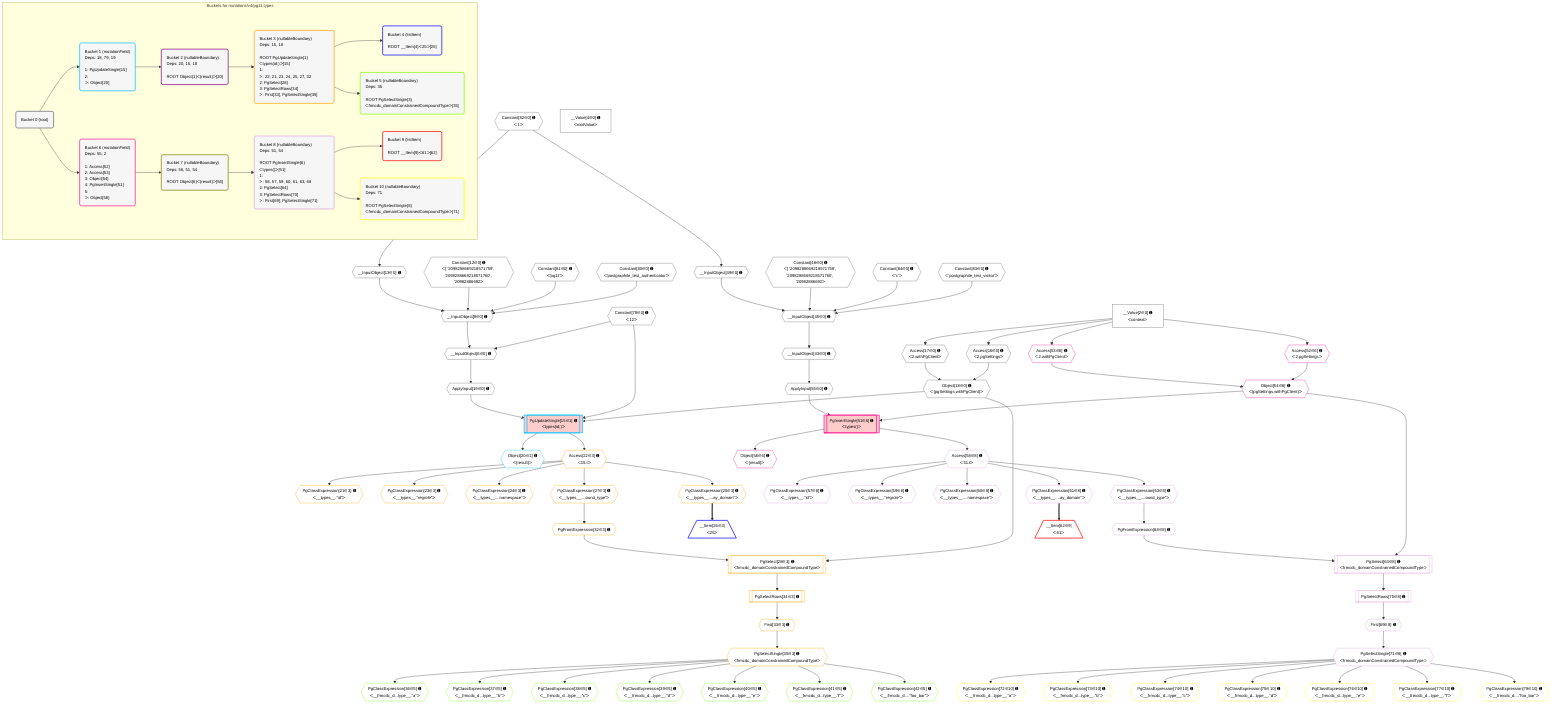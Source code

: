 %%{init: {'themeVariables': { 'fontSize': '12px'}}}%%
graph TD
    classDef path fill:#eee,stroke:#000,color:#000
    classDef plan fill:#fff,stroke-width:1px,color:#000
    classDef itemplan fill:#fff,stroke-width:2px,color:#000
    classDef unbatchedplan fill:#dff,stroke-width:1px,color:#000
    classDef sideeffectplan fill:#fcc,stroke-width:2px,color:#000
    classDef bucket fill:#f6f6f6,color:#000,stroke-width:2px,text-align:left


    %% plan dependencies
    __InputObject9{{"__InputObject[9∈0] ➊"}}:::plan
    Constant80{{"Constant[80∈0] ➊<br />ᐸ'postgraphile_test_authenticator'ᐳ"}}:::plan
    Constant81{{"Constant[81∈0] ➊<br />ᐸ'pg11'ᐳ"}}:::plan
    Constant12{{"Constant[12∈0] ➊<br />ᐸ[ '2098288669218571759', '2098288669218571760', '20982886692ᐳ"}}:::plan
    __InputObject13{{"__InputObject[13∈0] ➊"}}:::plan
    Constant80 & Constant81 & Constant12 & __InputObject13 --> __InputObject9
    __InputObject45{{"__InputObject[45∈0] ➊"}}:::plan
    Constant83{{"Constant[83∈0] ➊<br />ᐸ'postgraphile_test_visitor'ᐳ"}}:::plan
    Constant84{{"Constant[84∈0] ➊<br />ᐸ'c'ᐳ"}}:::plan
    Constant48{{"Constant[48∈0] ➊<br />ᐸ[ '2098288669218571759', '2098288669218571760', '20982886692ᐳ"}}:::plan
    __InputObject49{{"__InputObject[49∈0] ➊"}}:::plan
    Constant83 & Constant84 & Constant48 & __InputObject49 --> __InputObject45
    __InputObject6{{"__InputObject[6∈0] ➊"}}:::plan
    Constant79{{"Constant[79∈0] ➊<br />ᐸ12ᐳ"}}:::plan
    Constant79 & __InputObject9 --> __InputObject6
    Constant82{{"Constant[82∈0] ➊<br />ᐸ1ᐳ"}}:::plan
    Constant82 --> __InputObject13
    Object18{{"Object[18∈0] ➊<br />ᐸ{pgSettings,withPgClient}ᐳ"}}:::plan
    Access16{{"Access[16∈0] ➊<br />ᐸ2.pgSettingsᐳ"}}:::plan
    Access17{{"Access[17∈0] ➊<br />ᐸ2.withPgClientᐳ"}}:::plan
    Access16 & Access17 --> Object18
    __InputObject43{{"__InputObject[43∈0] ➊"}}:::plan
    __InputObject45 --> __InputObject43
    Constant82 --> __InputObject49
    __Value2["__Value[2∈0] ➊<br />ᐸcontextᐳ"]:::plan
    __Value2 --> Access16
    __Value2 --> Access17
    ApplyInput19{{"ApplyInput[19∈0] ➊"}}:::plan
    __InputObject6 --> ApplyInput19
    ApplyInput55{{"ApplyInput[55∈0] ➊"}}:::plan
    __InputObject43 --> ApplyInput55
    __Value4["__Value[4∈0] ➊<br />ᐸrootValueᐳ"]:::plan
    PgUpdateSingle15[["PgUpdateSingle[15∈1] ➊<br />ᐸtypes(id;)ᐳ"]]:::sideeffectplan
    Object18 & Constant79 & ApplyInput19 --> PgUpdateSingle15
    Object20{{"Object[20∈1] ➊<br />ᐸ{result}ᐳ"}}:::plan
    PgUpdateSingle15 --> Object20
    PgSelect28[["PgSelect[28∈3] ➊<br />ᐸfrmcdc_domainConstrainedCompoundTypeᐳ"]]:::plan
    PgFromExpression32{{"PgFromExpression[32∈3] ➊"}}:::plan
    Object18 & PgFromExpression32 --> PgSelect28
    PgClassExpression21{{"PgClassExpression[21∈3] ➊<br />ᐸ__types__.”id”ᐳ"}}:::plan
    Access22{{"Access[22∈3] ➊<br />ᐸ15.tᐳ"}}:::plan
    Access22 --> PgClassExpression21
    PgUpdateSingle15 --> Access22
    PgClassExpression23{{"PgClassExpression[23∈3] ➊<br />ᐸ__types__.”regrole”ᐳ"}}:::plan
    Access22 --> PgClassExpression23
    PgClassExpression24{{"PgClassExpression[24∈3] ➊<br />ᐸ__types__....namespace”ᐳ"}}:::plan
    Access22 --> PgClassExpression24
    PgClassExpression25{{"PgClassExpression[25∈3] ➊<br />ᐸ__types__....ay_domain”ᐳ"}}:::plan
    Access22 --> PgClassExpression25
    PgClassExpression27{{"PgClassExpression[27∈3] ➊<br />ᐸ__types__....ound_type”ᐳ"}}:::plan
    Access22 --> PgClassExpression27
    PgClassExpression27 --> PgFromExpression32
    First33{{"First[33∈3] ➊"}}:::plan
    PgSelectRows34[["PgSelectRows[34∈3] ➊"]]:::plan
    PgSelectRows34 --> First33
    PgSelect28 --> PgSelectRows34
    PgSelectSingle35{{"PgSelectSingle[35∈3] ➊<br />ᐸfrmcdc_domainConstrainedCompoundTypeᐳ"}}:::plan
    First33 --> PgSelectSingle35
    __Item26[/"__Item[26∈4]<br />ᐸ25ᐳ"\]:::itemplan
    PgClassExpression25 ==> __Item26
    PgClassExpression36{{"PgClassExpression[36∈5] ➊<br />ᐸ__frmcdc_d...type__.”a”ᐳ"}}:::plan
    PgSelectSingle35 --> PgClassExpression36
    PgClassExpression37{{"PgClassExpression[37∈5] ➊<br />ᐸ__frmcdc_d...type__.”b”ᐳ"}}:::plan
    PgSelectSingle35 --> PgClassExpression37
    PgClassExpression38{{"PgClassExpression[38∈5] ➊<br />ᐸ__frmcdc_d...type__.”c”ᐳ"}}:::plan
    PgSelectSingle35 --> PgClassExpression38
    PgClassExpression39{{"PgClassExpression[39∈5] ➊<br />ᐸ__frmcdc_d...type__.”d”ᐳ"}}:::plan
    PgSelectSingle35 --> PgClassExpression39
    PgClassExpression40{{"PgClassExpression[40∈5] ➊<br />ᐸ__frmcdc_d...type__.”e”ᐳ"}}:::plan
    PgSelectSingle35 --> PgClassExpression40
    PgClassExpression41{{"PgClassExpression[41∈5] ➊<br />ᐸ__frmcdc_d...type__.”f”ᐳ"}}:::plan
    PgSelectSingle35 --> PgClassExpression41
    PgClassExpression42{{"PgClassExpression[42∈5] ➊<br />ᐸ__frmcdc_d....”foo_bar”ᐳ"}}:::plan
    PgSelectSingle35 --> PgClassExpression42
    PgInsertSingle51[["PgInsertSingle[51∈6] ➊<br />ᐸtypes()ᐳ"]]:::sideeffectplan
    Object54{{"Object[54∈6] ➊<br />ᐸ{pgSettings,withPgClient}ᐳ"}}:::plan
    Object54 & ApplyInput55 --> PgInsertSingle51
    Access52{{"Access[52∈6] ➊<br />ᐸ2.pgSettingsᐳ"}}:::plan
    Access53{{"Access[53∈6] ➊<br />ᐸ2.withPgClientᐳ"}}:::plan
    Access52 & Access53 --> Object54
    __Value2 --> Access52
    __Value2 --> Access53
    Object56{{"Object[56∈6] ➊<br />ᐸ{result}ᐳ"}}:::plan
    PgInsertSingle51 --> Object56
    PgSelect64[["PgSelect[64∈8] ➊<br />ᐸfrmcdc_domainConstrainedCompoundTypeᐳ"]]:::plan
    PgFromExpression68{{"PgFromExpression[68∈8] ➊"}}:::plan
    Object54 & PgFromExpression68 --> PgSelect64
    PgClassExpression57{{"PgClassExpression[57∈8] ➊<br />ᐸ__types__.”id”ᐳ"}}:::plan
    Access58{{"Access[58∈8] ➊<br />ᐸ51.tᐳ"}}:::plan
    Access58 --> PgClassExpression57
    PgInsertSingle51 --> Access58
    PgClassExpression59{{"PgClassExpression[59∈8] ➊<br />ᐸ__types__.”regrole”ᐳ"}}:::plan
    Access58 --> PgClassExpression59
    PgClassExpression60{{"PgClassExpression[60∈8] ➊<br />ᐸ__types__....namespace”ᐳ"}}:::plan
    Access58 --> PgClassExpression60
    PgClassExpression61{{"PgClassExpression[61∈8] ➊<br />ᐸ__types__....ay_domain”ᐳ"}}:::plan
    Access58 --> PgClassExpression61
    PgClassExpression63{{"PgClassExpression[63∈8] ➊<br />ᐸ__types__....ound_type”ᐳ"}}:::plan
    Access58 --> PgClassExpression63
    PgClassExpression63 --> PgFromExpression68
    First69{{"First[69∈8] ➊"}}:::plan
    PgSelectRows70[["PgSelectRows[70∈8] ➊"]]:::plan
    PgSelectRows70 --> First69
    PgSelect64 --> PgSelectRows70
    PgSelectSingle71{{"PgSelectSingle[71∈8] ➊<br />ᐸfrmcdc_domainConstrainedCompoundTypeᐳ"}}:::plan
    First69 --> PgSelectSingle71
    __Item62[/"__Item[62∈9]<br />ᐸ61ᐳ"\]:::itemplan
    PgClassExpression61 ==> __Item62
    PgClassExpression72{{"PgClassExpression[72∈10] ➊<br />ᐸ__frmcdc_d...type__.”a”ᐳ"}}:::plan
    PgSelectSingle71 --> PgClassExpression72
    PgClassExpression73{{"PgClassExpression[73∈10] ➊<br />ᐸ__frmcdc_d...type__.”b”ᐳ"}}:::plan
    PgSelectSingle71 --> PgClassExpression73
    PgClassExpression74{{"PgClassExpression[74∈10] ➊<br />ᐸ__frmcdc_d...type__.”c”ᐳ"}}:::plan
    PgSelectSingle71 --> PgClassExpression74
    PgClassExpression75{{"PgClassExpression[75∈10] ➊<br />ᐸ__frmcdc_d...type__.”d”ᐳ"}}:::plan
    PgSelectSingle71 --> PgClassExpression75
    PgClassExpression76{{"PgClassExpression[76∈10] ➊<br />ᐸ__frmcdc_d...type__.”e”ᐳ"}}:::plan
    PgSelectSingle71 --> PgClassExpression76
    PgClassExpression77{{"PgClassExpression[77∈10] ➊<br />ᐸ__frmcdc_d...type__.”f”ᐳ"}}:::plan
    PgSelectSingle71 --> PgClassExpression77
    PgClassExpression78{{"PgClassExpression[78∈10] ➊<br />ᐸ__frmcdc_d....”foo_bar”ᐳ"}}:::plan
    PgSelectSingle71 --> PgClassExpression78

    %% define steps

    subgraph "Buckets for mutations/v4/pg11.types"
    Bucket0("Bucket 0 (root)"):::bucket
    classDef bucket0 stroke:#696969
    class Bucket0,__Value2,__Value4,__InputObject6,__InputObject9,Constant12,__InputObject13,Access16,Access17,Object18,ApplyInput19,__InputObject43,__InputObject45,Constant48,__InputObject49,ApplyInput55,Constant79,Constant80,Constant81,Constant82,Constant83,Constant84 bucket0
    Bucket1("Bucket 1 (mutationField)<br />Deps: 18, 79, 19<br /><br />1: PgUpdateSingle[15]<br />2: <br />ᐳ: Object[20]"):::bucket
    classDef bucket1 stroke:#00bfff
    class Bucket1,PgUpdateSingle15,Object20 bucket1
    Bucket2("Bucket 2 (nullableBoundary)<br />Deps: 20, 15, 18<br /><br />ROOT Object{1}ᐸ{result}ᐳ[20]"):::bucket
    classDef bucket2 stroke:#7f007f
    class Bucket2 bucket2
    Bucket3("Bucket 3 (nullableBoundary)<br />Deps: 15, 18<br /><br />ROOT PgUpdateSingle{1}ᐸtypes(id;)ᐳ[15]<br />1: <br />ᐳ: 22, 21, 23, 24, 25, 27, 32<br />2: PgSelect[28]<br />3: PgSelectRows[34]<br />ᐳ: First[33], PgSelectSingle[35]"):::bucket
    classDef bucket3 stroke:#ffa500
    class Bucket3,PgClassExpression21,Access22,PgClassExpression23,PgClassExpression24,PgClassExpression25,PgClassExpression27,PgSelect28,PgFromExpression32,First33,PgSelectRows34,PgSelectSingle35 bucket3
    Bucket4("Bucket 4 (listItem)<br /><br />ROOT __Item{4}ᐸ25ᐳ[26]"):::bucket
    classDef bucket4 stroke:#0000ff
    class Bucket4,__Item26 bucket4
    Bucket5("Bucket 5 (nullableBoundary)<br />Deps: 35<br /><br />ROOT PgSelectSingle{3}ᐸfrmcdc_domainConstrainedCompoundTypeᐳ[35]"):::bucket
    classDef bucket5 stroke:#7fff00
    class Bucket5,PgClassExpression36,PgClassExpression37,PgClassExpression38,PgClassExpression39,PgClassExpression40,PgClassExpression41,PgClassExpression42 bucket5
    Bucket6("Bucket 6 (mutationField)<br />Deps: 55, 2<br /><br />1: Access[52]<br />2: Access[53]<br />3: Object[54]<br />4: PgInsertSingle[51]<br />5: <br />ᐳ: Object[56]"):::bucket
    classDef bucket6 stroke:#ff1493
    class Bucket6,PgInsertSingle51,Access52,Access53,Object54,Object56 bucket6
    Bucket7("Bucket 7 (nullableBoundary)<br />Deps: 56, 51, 54<br /><br />ROOT Object{6}ᐸ{result}ᐳ[56]"):::bucket
    classDef bucket7 stroke:#808000
    class Bucket7 bucket7
    Bucket8("Bucket 8 (nullableBoundary)<br />Deps: 51, 54<br /><br />ROOT PgInsertSingle{6}ᐸtypes()ᐳ[51]<br />1: <br />ᐳ: 58, 57, 59, 60, 61, 63, 68<br />2: PgSelect[64]<br />3: PgSelectRows[70]<br />ᐳ: First[69], PgSelectSingle[71]"):::bucket
    classDef bucket8 stroke:#dda0dd
    class Bucket8,PgClassExpression57,Access58,PgClassExpression59,PgClassExpression60,PgClassExpression61,PgClassExpression63,PgSelect64,PgFromExpression68,First69,PgSelectRows70,PgSelectSingle71 bucket8
    Bucket9("Bucket 9 (listItem)<br /><br />ROOT __Item{9}ᐸ61ᐳ[62]"):::bucket
    classDef bucket9 stroke:#ff0000
    class Bucket9,__Item62 bucket9
    Bucket10("Bucket 10 (nullableBoundary)<br />Deps: 71<br /><br />ROOT PgSelectSingle{8}ᐸfrmcdc_domainConstrainedCompoundTypeᐳ[71]"):::bucket
    classDef bucket10 stroke:#ffff00
    class Bucket10,PgClassExpression72,PgClassExpression73,PgClassExpression74,PgClassExpression75,PgClassExpression76,PgClassExpression77,PgClassExpression78 bucket10
    Bucket0 --> Bucket1 & Bucket6
    Bucket1 --> Bucket2
    Bucket2 --> Bucket3
    Bucket3 --> Bucket4 & Bucket5
    Bucket6 --> Bucket7
    Bucket7 --> Bucket8
    Bucket8 --> Bucket9 & Bucket10
    end